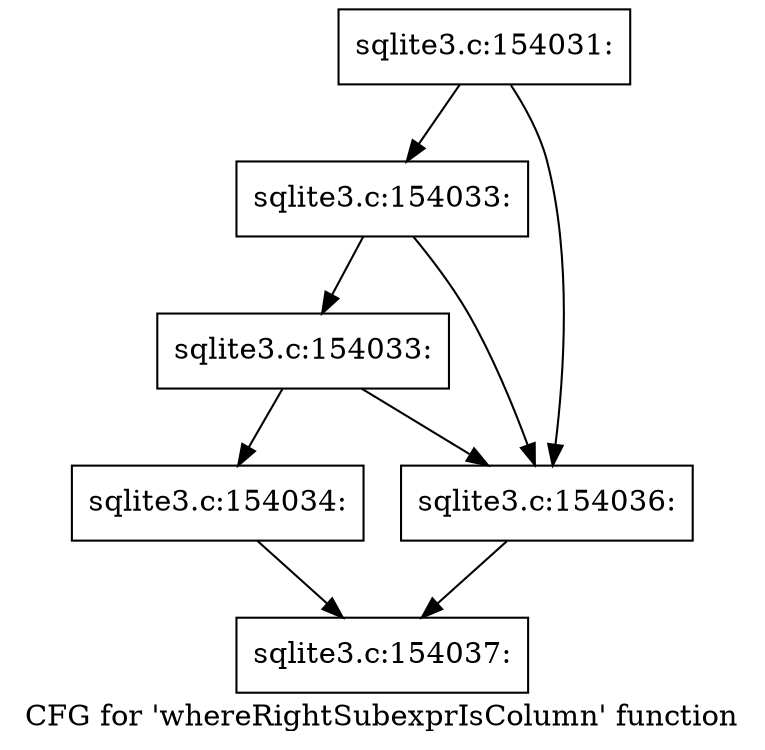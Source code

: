 digraph "CFG for 'whereRightSubexprIsColumn' function" {
	label="CFG for 'whereRightSubexprIsColumn' function";

	Node0x55c0f967c8c0 [shape=record,label="{sqlite3.c:154031:}"];
	Node0x55c0f967c8c0 -> Node0x55c0f968f040;
	Node0x55c0f967c8c0 -> Node0x55c0f967b140;
	Node0x55c0f968f040 [shape=record,label="{sqlite3.c:154033:}"];
	Node0x55c0f968f040 -> Node0x55c0f968e570;
	Node0x55c0f968f040 -> Node0x55c0f967b140;
	Node0x55c0f968e570 [shape=record,label="{sqlite3.c:154033:}"];
	Node0x55c0f968e570 -> Node0x55c0f967b140;
	Node0x55c0f968e570 -> Node0x55c0f968e750;
	Node0x55c0f968e750 [shape=record,label="{sqlite3.c:154034:}"];
	Node0x55c0f968e750 -> Node0x55c0f967b380;
	Node0x55c0f967b140 [shape=record,label="{sqlite3.c:154036:}"];
	Node0x55c0f967b140 -> Node0x55c0f967b380;
	Node0x55c0f967b380 [shape=record,label="{sqlite3.c:154037:}"];
}
